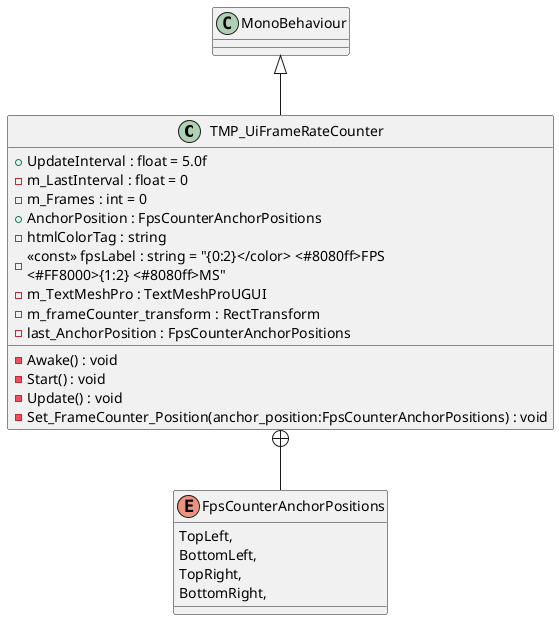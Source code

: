 @startuml
class TMP_UiFrameRateCounter {
    + UpdateInterval : float = 5.0f
    - m_LastInterval : float = 0
    - m_Frames : int = 0
    + AnchorPosition : FpsCounterAnchorPositions
    - htmlColorTag : string
    - <<const>> fpsLabel : string = "{0:2&#125;</color> <#8080ff>FPS \n<#FF8000>{1:2&#125; <#8080ff>MS"
    - m_TextMeshPro : TextMeshProUGUI
    - m_frameCounter_transform : RectTransform
    - last_AnchorPosition : FpsCounterAnchorPositions
    - Awake() : void
    - Start() : void
    - Update() : void
    - Set_FrameCounter_Position(anchor_position:FpsCounterAnchorPositions) : void
}
enum FpsCounterAnchorPositions {
    TopLeft,
    BottomLeft,
    TopRight,
    BottomRight,
}
MonoBehaviour <|-- TMP_UiFrameRateCounter
TMP_UiFrameRateCounter +-- FpsCounterAnchorPositions
@enduml
